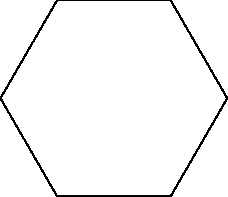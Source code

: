 unitsize(1cm);
import geometry;
real n = 6;
real r = 2;
for (int k=1;k<=n;++k) 
{  point A = (r*cos(2*pi*k/n),r*sin(2*pi*k/n));
   point B = (r*cos(2*pi*(k+1)/n),r*sin(2*pi*(k+1)/n));
   draw(A--B);
}
                             

